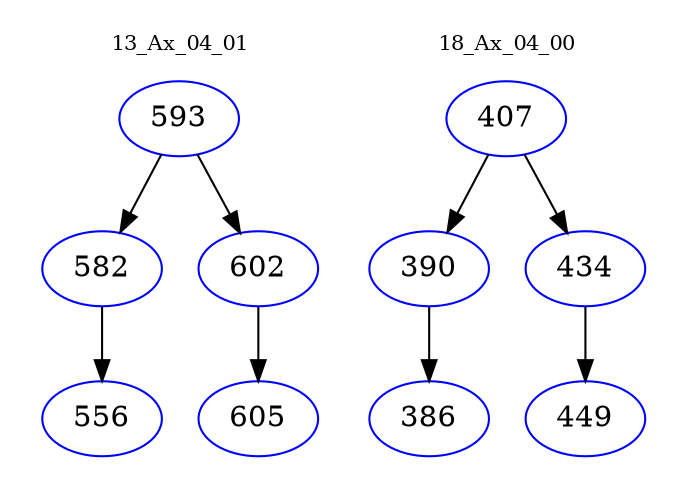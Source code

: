 digraph{
subgraph cluster_0 {
color = white
label = "13_Ax_04_01";
fontsize=10;
T0_593 [label="593", color="blue"]
T0_593 -> T0_582 [color="black"]
T0_582 [label="582", color="blue"]
T0_582 -> T0_556 [color="black"]
T0_556 [label="556", color="blue"]
T0_593 -> T0_602 [color="black"]
T0_602 [label="602", color="blue"]
T0_602 -> T0_605 [color="black"]
T0_605 [label="605", color="blue"]
}
subgraph cluster_1 {
color = white
label = "18_Ax_04_00";
fontsize=10;
T1_407 [label="407", color="blue"]
T1_407 -> T1_390 [color="black"]
T1_390 [label="390", color="blue"]
T1_390 -> T1_386 [color="black"]
T1_386 [label="386", color="blue"]
T1_407 -> T1_434 [color="black"]
T1_434 [label="434", color="blue"]
T1_434 -> T1_449 [color="black"]
T1_449 [label="449", color="blue"]
}
}
